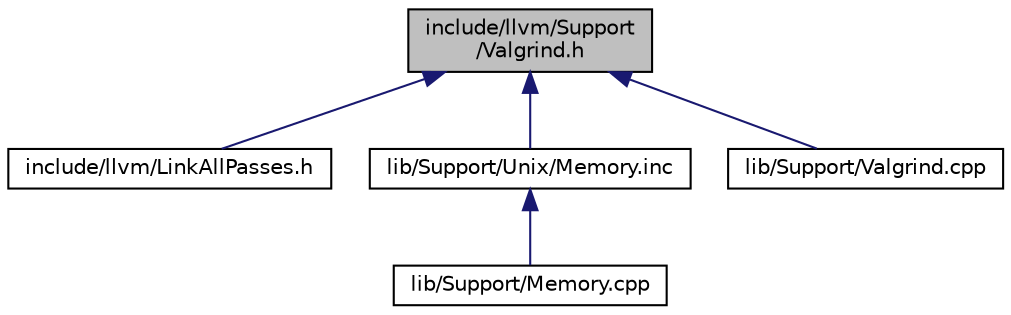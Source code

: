 digraph "include/llvm/Support/Valgrind.h"
{
 // LATEX_PDF_SIZE
  bgcolor="transparent";
  edge [fontname="Helvetica",fontsize="10",labelfontname="Helvetica",labelfontsize="10"];
  node [fontname="Helvetica",fontsize="10",shape=record];
  Node1 [label="include/llvm/Support\l/Valgrind.h",height=0.2,width=0.4,color="black", fillcolor="grey75", style="filled", fontcolor="black",tooltip=" "];
  Node1 -> Node2 [dir="back",color="midnightblue",fontsize="10",style="solid",fontname="Helvetica"];
  Node2 [label="include/llvm/LinkAllPasses.h",height=0.2,width=0.4,color="black",URL="$LinkAllPasses_8h.html",tooltip=" "];
  Node1 -> Node3 [dir="back",color="midnightblue",fontsize="10",style="solid",fontname="Helvetica"];
  Node3 [label="lib/Support/Unix/Memory.inc",height=0.2,width=0.4,color="black",URL="$Unix_2Memory_8inc.html",tooltip=" "];
  Node3 -> Node4 [dir="back",color="midnightblue",fontsize="10",style="solid",fontname="Helvetica"];
  Node4 [label="lib/Support/Memory.cpp",height=0.2,width=0.4,color="black",URL="$Memory_8cpp.html",tooltip=" "];
  Node1 -> Node5 [dir="back",color="midnightblue",fontsize="10",style="solid",fontname="Helvetica"];
  Node5 [label="lib/Support/Valgrind.cpp",height=0.2,width=0.4,color="black",URL="$Valgrind_8cpp.html",tooltip=" "];
}
